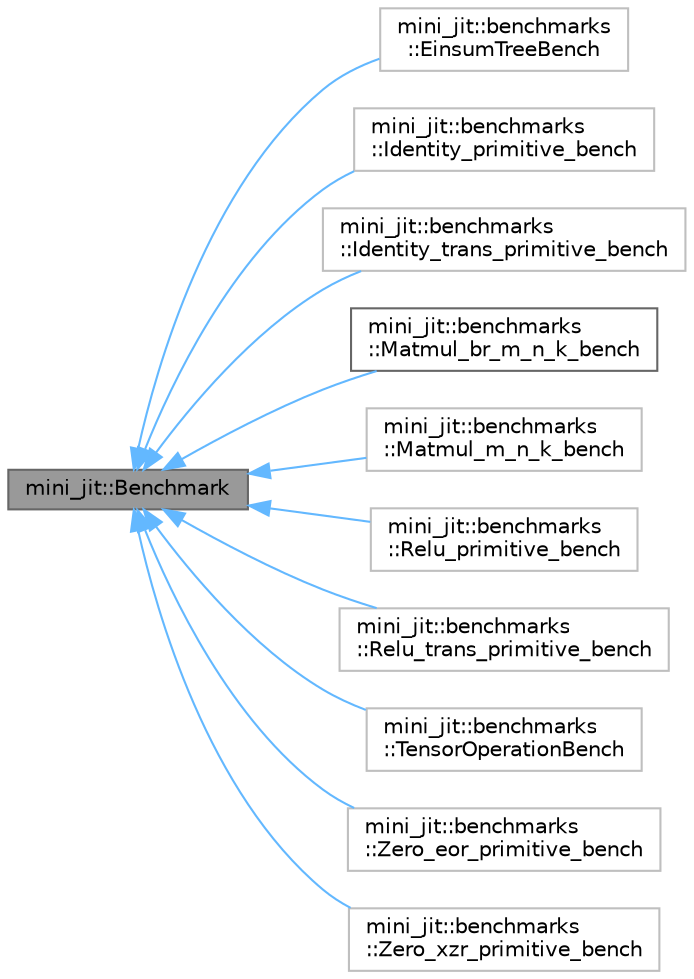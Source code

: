 digraph "mini_jit::Benchmark"
{
 // LATEX_PDF_SIZE
  bgcolor="transparent";
  edge [fontname=Helvetica,fontsize=10,labelfontname=Helvetica,labelfontsize=10];
  node [fontname=Helvetica,fontsize=10,shape=box,height=0.2,width=0.4];
  rankdir="LR";
  Node1 [id="Node000001",label="mini_jit::Benchmark",height=0.2,width=0.4,color="gray40", fillcolor="grey60", style="filled", fontcolor="black",tooltip=" "];
  Node1 -> Node2 [id="edge1_Node000001_Node000002",dir="back",color="steelblue1",style="solid",tooltip=" "];
  Node2 [id="Node000002",label="mini_jit::benchmarks\l::EinsumTreeBench",height=0.2,width=0.4,color="grey75", fillcolor="white", style="filled",URL="$classmini__jit_1_1benchmarks_1_1EinsumTreeBench.html",tooltip=" "];
  Node1 -> Node3 [id="edge2_Node000001_Node000003",dir="back",color="steelblue1",style="solid",tooltip=" "];
  Node3 [id="Node000003",label="mini_jit::benchmarks\l::Identity_primitive_bench",height=0.2,width=0.4,color="grey75", fillcolor="white", style="filled",URL="$classmini__jit_1_1benchmarks_1_1Identity__primitive__bench.html",tooltip=" "];
  Node1 -> Node4 [id="edge3_Node000001_Node000004",dir="back",color="steelblue1",style="solid",tooltip=" "];
  Node4 [id="Node000004",label="mini_jit::benchmarks\l::Identity_trans_primitive_bench",height=0.2,width=0.4,color="grey75", fillcolor="white", style="filled",URL="$classmini__jit_1_1benchmarks_1_1Identity__trans__primitive__bench.html",tooltip=" "];
  Node1 -> Node5 [id="edge4_Node000001_Node000005",dir="back",color="steelblue1",style="solid",tooltip=" "];
  Node5 [id="Node000005",label="mini_jit::benchmarks\l::Matmul_br_m_n_k_bench",height=0.2,width=0.4,color="gray40", fillcolor="white", style="filled",URL="$classmini__jit_1_1benchmarks_1_1Matmul__br__m__n__k__bench.html",tooltip="Benchmark for matrix multiplication using BRGEMM."];
  Node1 -> Node6 [id="edge5_Node000001_Node000006",dir="back",color="steelblue1",style="solid",tooltip=" "];
  Node6 [id="Node000006",label="mini_jit::benchmarks\l::Matmul_m_n_k_bench",height=0.2,width=0.4,color="grey75", fillcolor="white", style="filled",URL="$classmini__jit_1_1benchmarks_1_1Matmul__m__n__k__bench.html",tooltip=" "];
  Node1 -> Node7 [id="edge6_Node000001_Node000007",dir="back",color="steelblue1",style="solid",tooltip=" "];
  Node7 [id="Node000007",label="mini_jit::benchmarks\l::Relu_primitive_bench",height=0.2,width=0.4,color="grey75", fillcolor="white", style="filled",URL="$classmini__jit_1_1benchmarks_1_1Relu__primitive__bench.html",tooltip=" "];
  Node1 -> Node8 [id="edge7_Node000001_Node000008",dir="back",color="steelblue1",style="solid",tooltip=" "];
  Node8 [id="Node000008",label="mini_jit::benchmarks\l::Relu_trans_primitive_bench",height=0.2,width=0.4,color="grey75", fillcolor="white", style="filled",URL="$classmini__jit_1_1benchmarks_1_1Relu__trans__primitive__bench.html",tooltip=" "];
  Node1 -> Node9 [id="edge8_Node000001_Node000009",dir="back",color="steelblue1",style="solid",tooltip=" "];
  Node9 [id="Node000009",label="mini_jit::benchmarks\l::TensorOperationBench",height=0.2,width=0.4,color="grey75", fillcolor="white", style="filled",URL="$classmini__jit_1_1benchmarks_1_1TensorOperationBench.html",tooltip=" "];
  Node1 -> Node10 [id="edge9_Node000001_Node000010",dir="back",color="steelblue1",style="solid",tooltip=" "];
  Node10 [id="Node000010",label="mini_jit::benchmarks\l::Zero_eor_primitive_bench",height=0.2,width=0.4,color="grey75", fillcolor="white", style="filled",URL="$classmini__jit_1_1benchmarks_1_1Zero__eor__primitive__bench.html",tooltip=" "];
  Node1 -> Node11 [id="edge10_Node000001_Node000011",dir="back",color="steelblue1",style="solid",tooltip=" "];
  Node11 [id="Node000011",label="mini_jit::benchmarks\l::Zero_xzr_primitive_bench",height=0.2,width=0.4,color="grey75", fillcolor="white", style="filled",URL="$classmini__jit_1_1benchmarks_1_1Zero__xzr__primitive__bench.html",tooltip=" "];
}
